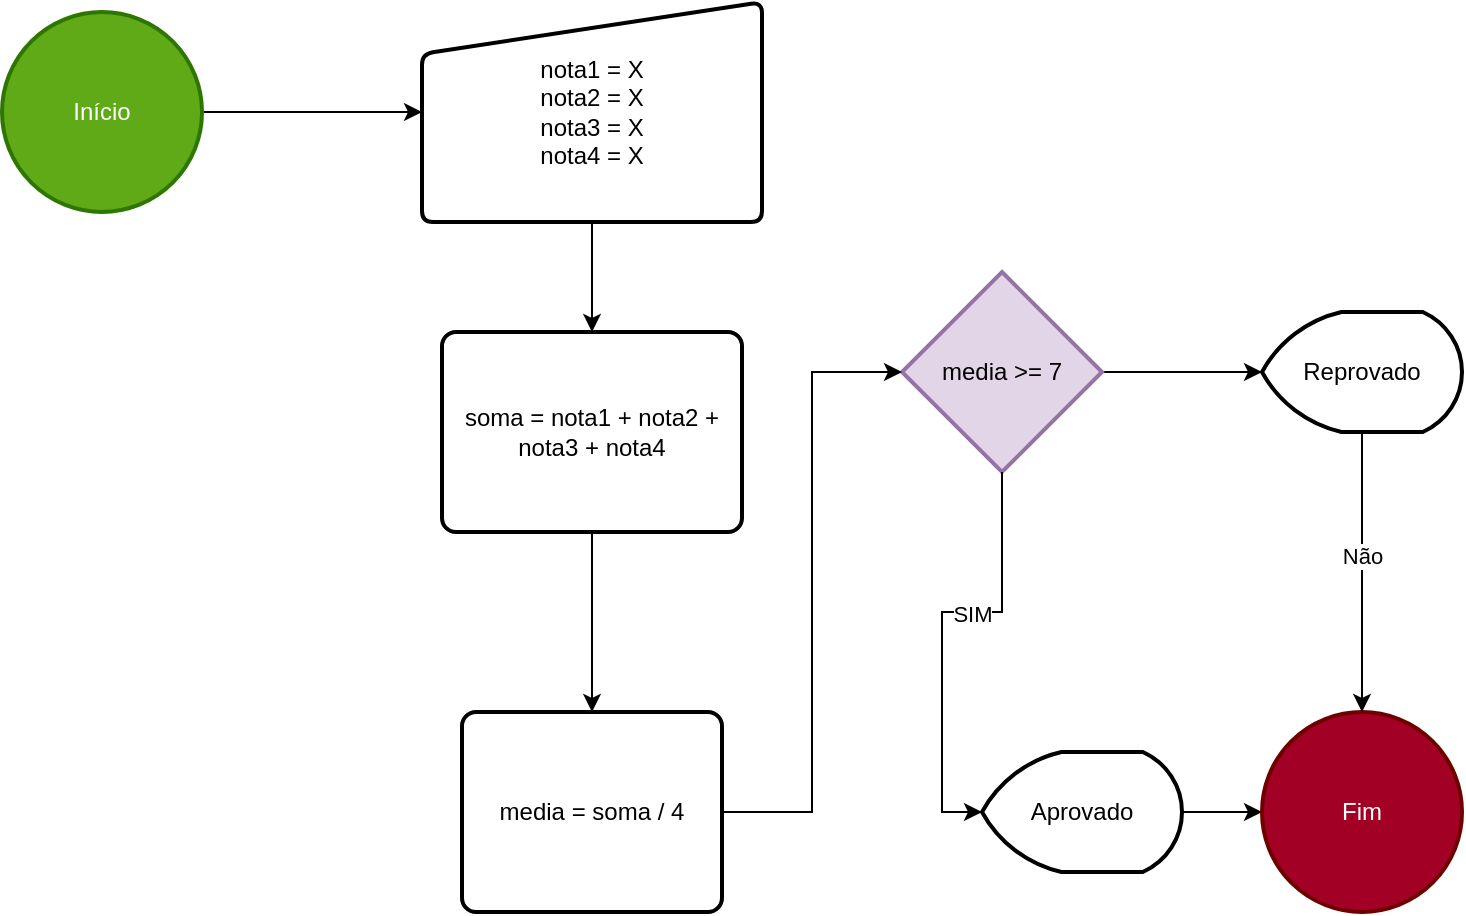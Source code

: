 <mxfile version="22.1.5" type="device">
  <diagram id="ICZM-pQt48xGWOXCjLxJ" name="Page-1">
    <mxGraphModel dx="875" dy="394" grid="1" gridSize="10" guides="1" tooltips="1" connect="1" arrows="1" fold="1" page="1" pageScale="1" pageWidth="850" pageHeight="1100" math="0" shadow="0">
      <root>
        <mxCell id="0" />
        <mxCell id="1" parent="0" />
        <mxCell id="4" style="edgeStyle=none;html=1;entryX=0;entryY=0.5;entryDx=0;entryDy=0;" parent="1" source="2" target="3" edge="1">
          <mxGeometry relative="1" as="geometry" />
        </mxCell>
        <mxCell id="2" value="Início" style="strokeWidth=2;html=1;shape=mxgraph.flowchart.start_2;whiteSpace=wrap;fillColor=#60a917;fontColor=#ffffff;strokeColor=#2D7600;" parent="1" vertex="1">
          <mxGeometry x="70" y="40" width="100" height="100" as="geometry" />
        </mxCell>
        <mxCell id="7" style="edgeStyle=none;html=1;entryX=0.5;entryY=0;entryDx=0;entryDy=0;" parent="1" source="3" target="6" edge="1">
          <mxGeometry relative="1" as="geometry" />
        </mxCell>
        <mxCell id="3" value="nota1 = X&lt;br&gt;nota2 = X&lt;br&gt;nota3 = X&lt;br&gt;nota4 = X" style="html=1;strokeWidth=2;shape=manualInput;whiteSpace=wrap;rounded=1;size=26;arcSize=11;" parent="1" vertex="1">
          <mxGeometry x="280" y="35" width="170" height="110" as="geometry" />
        </mxCell>
        <mxCell id="9" style="edgeStyle=none;html=1;entryX=0.5;entryY=0;entryDx=0;entryDy=0;" parent="1" source="6" target="8" edge="1">
          <mxGeometry relative="1" as="geometry" />
        </mxCell>
        <mxCell id="6" value="soma = nota1 + nota2 + nota3 + nota4" style="rounded=1;whiteSpace=wrap;html=1;absoluteArcSize=1;arcSize=14;strokeWidth=2;" parent="1" vertex="1">
          <mxGeometry x="290" y="200" width="150" height="100" as="geometry" />
        </mxCell>
        <mxCell id="8" value="media = soma / 4" style="rounded=1;whiteSpace=wrap;html=1;absoluteArcSize=1;arcSize=14;strokeWidth=2;" parent="1" vertex="1">
          <mxGeometry x="300" y="390" width="130" height="100" as="geometry" />
        </mxCell>
        <mxCell id="13" style="edgeStyle=none;html=1;entryX=0;entryY=0.5;entryDx=0;entryDy=0;entryPerimeter=0;" parent="1" source="10" target="12" edge="1">
          <mxGeometry relative="1" as="geometry" />
        </mxCell>
        <mxCell id="10" value="Aprovado" style="strokeWidth=2;html=1;shape=mxgraph.flowchart.display;whiteSpace=wrap;" parent="1" vertex="1">
          <mxGeometry x="560" y="410" width="100" height="60" as="geometry" />
        </mxCell>
        <mxCell id="12" value="Fim" style="strokeWidth=2;html=1;shape=mxgraph.flowchart.start_2;whiteSpace=wrap;fillColor=#a20025;fontColor=#ffffff;strokeColor=#6F0000;" parent="1" vertex="1">
          <mxGeometry x="700" y="390" width="100" height="100" as="geometry" />
        </mxCell>
        <mxCell id="xIMM0x0k4PZk6lFFArSh-16" style="edgeStyle=orthogonalEdgeStyle;rounded=0;orthogonalLoop=1;jettySize=auto;html=1;entryX=0;entryY=0.5;entryDx=0;entryDy=0;entryPerimeter=0;" edge="1" parent="1" source="xIMM0x0k4PZk6lFFArSh-14" target="xIMM0x0k4PZk6lFFArSh-17">
          <mxGeometry relative="1" as="geometry">
            <mxPoint x="730" y="220" as="targetPoint" />
          </mxGeometry>
        </mxCell>
        <mxCell id="xIMM0x0k4PZk6lFFArSh-14" value="media &amp;gt;= 7" style="strokeWidth=2;html=1;shape=mxgraph.flowchart.decision;whiteSpace=wrap;fillColor=#e1d5e7;strokeColor=#9673a6;" vertex="1" parent="1">
          <mxGeometry x="520" y="170" width="100" height="100" as="geometry" />
        </mxCell>
        <mxCell id="xIMM0x0k4PZk6lFFArSh-15" style="edgeStyle=orthogonalEdgeStyle;rounded=0;orthogonalLoop=1;jettySize=auto;html=1;entryX=0;entryY=0.5;entryDx=0;entryDy=0;entryPerimeter=0;" edge="1" parent="1" source="xIMM0x0k4PZk6lFFArSh-14" target="10">
          <mxGeometry relative="1" as="geometry" />
        </mxCell>
        <mxCell id="xIMM0x0k4PZk6lFFArSh-21" value="SIM" style="edgeLabel;html=1;align=center;verticalAlign=middle;resizable=0;points=[];" vertex="1" connectable="0" parent="xIMM0x0k4PZk6lFFArSh-15">
          <mxGeometry x="-0.229" y="1" relative="1" as="geometry">
            <mxPoint as="offset" />
          </mxGeometry>
        </mxCell>
        <mxCell id="xIMM0x0k4PZk6lFFArSh-17" value="Reprovado" style="strokeWidth=2;html=1;shape=mxgraph.flowchart.display;whiteSpace=wrap;" vertex="1" parent="1">
          <mxGeometry x="700" y="190" width="100" height="60" as="geometry" />
        </mxCell>
        <mxCell id="xIMM0x0k4PZk6lFFArSh-18" style="edgeStyle=orthogonalEdgeStyle;rounded=0;orthogonalLoop=1;jettySize=auto;html=1;entryX=0.5;entryY=0;entryDx=0;entryDy=0;entryPerimeter=0;" edge="1" parent="1" source="xIMM0x0k4PZk6lFFArSh-17" target="12">
          <mxGeometry relative="1" as="geometry" />
        </mxCell>
        <mxCell id="xIMM0x0k4PZk6lFFArSh-22" value="Não" style="edgeLabel;html=1;align=center;verticalAlign=middle;resizable=0;points=[];" vertex="1" connectable="0" parent="xIMM0x0k4PZk6lFFArSh-18">
          <mxGeometry x="-0.117" relative="1" as="geometry">
            <mxPoint as="offset" />
          </mxGeometry>
        </mxCell>
        <mxCell id="xIMM0x0k4PZk6lFFArSh-20" style="edgeStyle=orthogonalEdgeStyle;rounded=0;orthogonalLoop=1;jettySize=auto;html=1;entryX=0;entryY=0.5;entryDx=0;entryDy=0;entryPerimeter=0;" edge="1" parent="1" source="8" target="xIMM0x0k4PZk6lFFArSh-14">
          <mxGeometry relative="1" as="geometry" />
        </mxCell>
      </root>
    </mxGraphModel>
  </diagram>
</mxfile>
